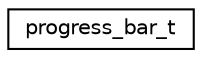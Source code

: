 digraph "Graphical Class Hierarchy"
{
 // LATEX_PDF_SIZE
  edge [fontname="Helvetica",fontsize="10",labelfontname="Helvetica",labelfontsize="10"];
  node [fontname="Helvetica",fontsize="10",shape=record];
  rankdir="LR";
  Node0 [label="progress_bar_t",height=0.2,width=0.4,color="black", fillcolor="white", style="filled",URL="$structprogress__bar__t.html",tooltip="Progress bar descriptor."];
}
